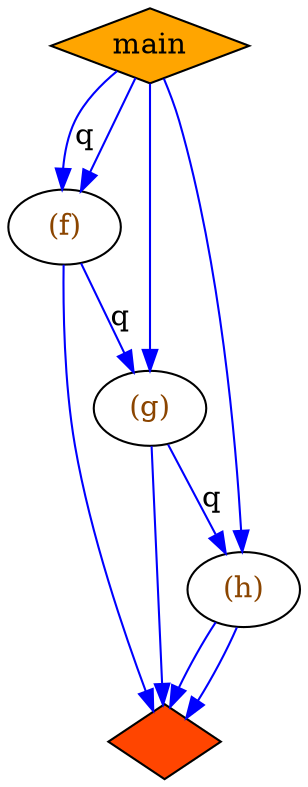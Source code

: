 digraph fgh {
	init [label=main fillcolor=orange shape=diamond style=filled]
	f [label="(f)" fontcolor=darkorange4 shape=ellipse]
	g [label="(g)" fontcolor=darkorange4 shape=ellipse]
	h [label="(h)" fontcolor=darkorange4 shape=ellipse]
	fin [label="" fillcolor=orangered shape=diamond style=filled]
	init -> f [label=q color=blue]
	init -> f [color=blue]
	f -> g [label=q color=blue]
	init -> g [color=blue]
	g -> h [label=q color=blue]
	init -> h [color=blue]
	h -> fin [color=blue]
	f -> fin [color=blue]
	g -> fin [color=blue]
	h -> fin [color=blue]
}
